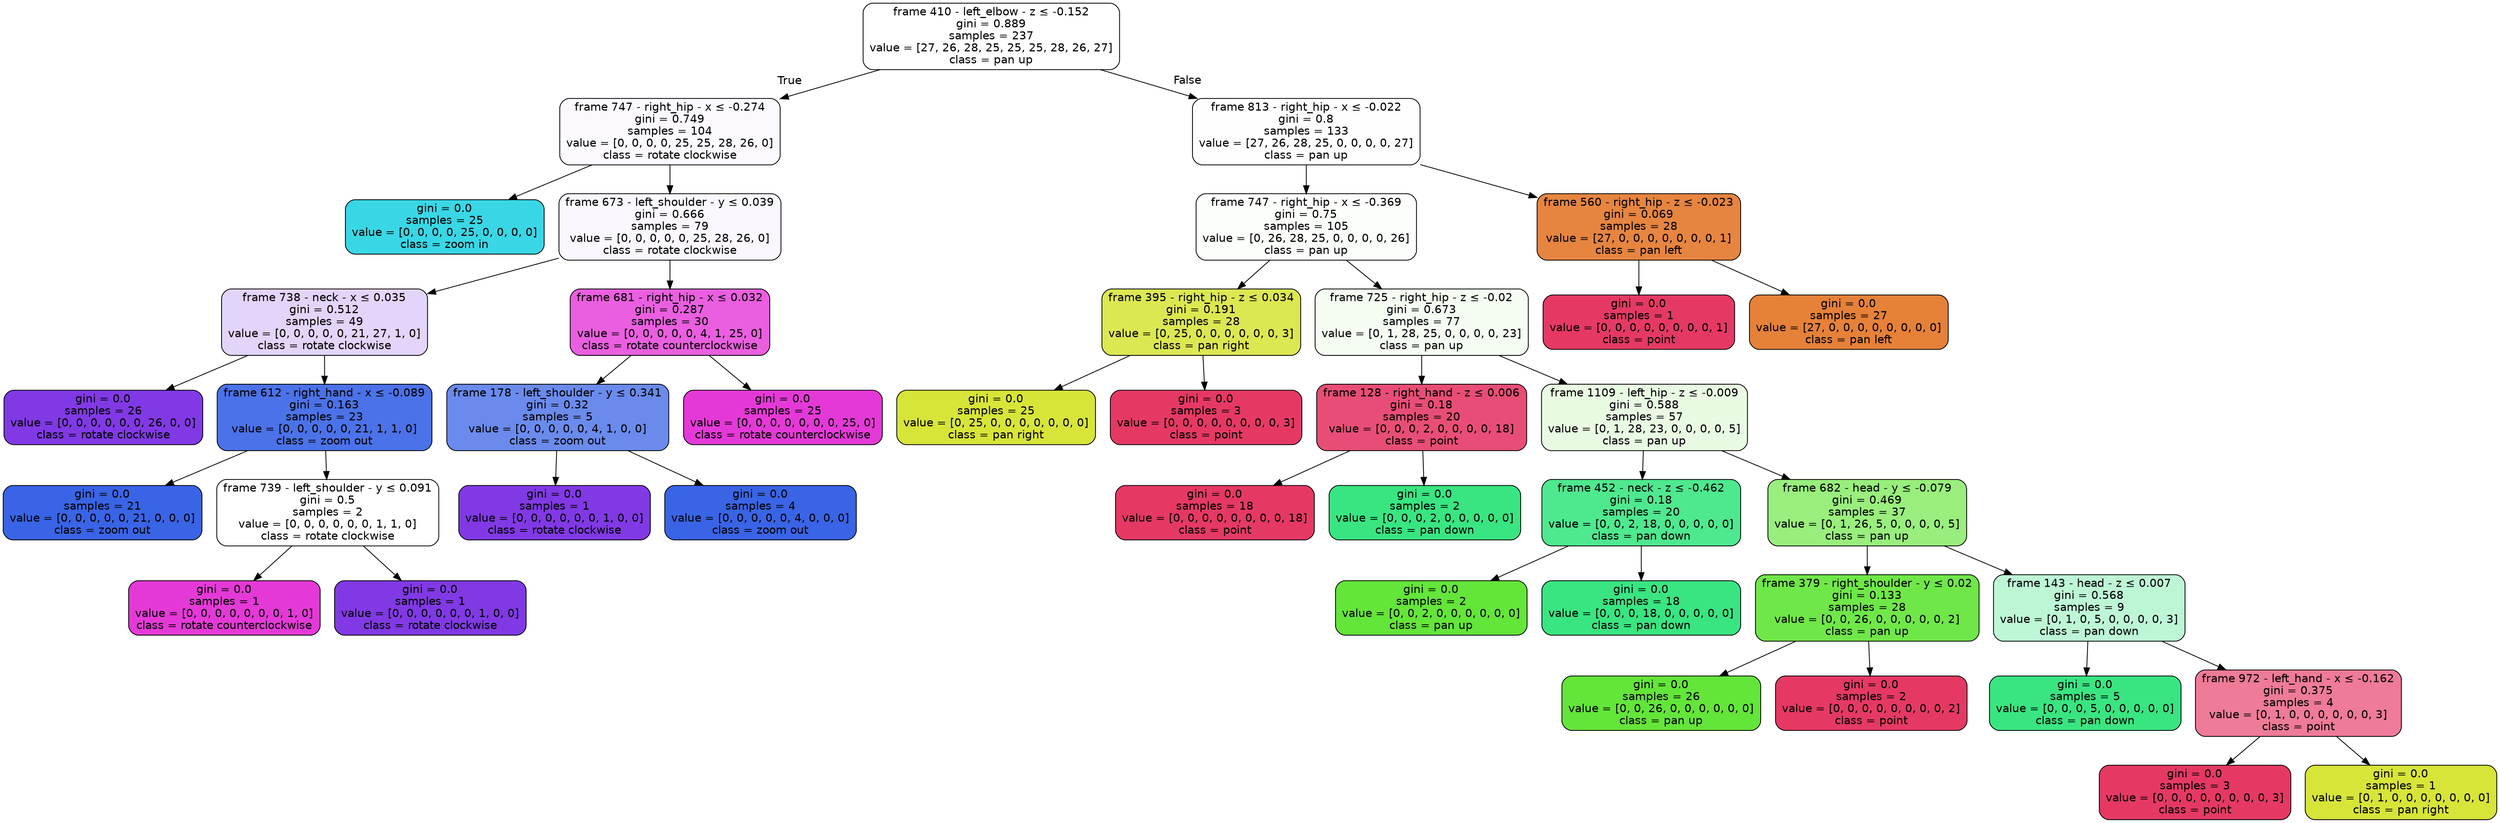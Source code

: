 digraph Tree {
node [shape=box, style="filled, rounded", color="black", fontname=helvetica] ;
edge [fontname=helvetica] ;
0 [label=<frame 410 - left_elbow - z &le; -0.152<br/>gini = 0.889<br/>samples = 237<br/>value = [27, 26, 28, 25, 25, 25, 28, 26, 27]<br/>class = pan up>, fillcolor="#64e53900"] ;
1 [label=<frame 747 - right_hip - x &le; -0.274<br/>gini = 0.749<br/>samples = 104<br/>value = [0, 0, 0, 0, 25, 25, 28, 26, 0]<br/>class = rotate clockwise>, fillcolor="#8139e507"] ;
0 -> 1 [labeldistance=2.5, labelangle=45, headlabel="True"] ;
2 [label=<gini = 0.0<br/>samples = 25<br/>value = [0, 0, 0, 0, 25, 0, 0, 0, 0]<br/>class = zoom in>, fillcolor="#39d7e5ff"] ;
1 -> 2 ;
3 [label=<frame 673 - left_shoulder - y &le; 0.039<br/>gini = 0.666<br/>samples = 79<br/>value = [0, 0, 0, 0, 0, 25, 28, 26, 0]<br/>class = rotate clockwise>, fillcolor="#8139e50a"] ;
1 -> 3 ;
4 [label=<frame 738 - neck - x &le; 0.035<br/>gini = 0.512<br/>samples = 49<br/>value = [0, 0, 0, 0, 0, 21, 27, 1, 0]<br/>class = rotate clockwise>, fillcolor="#8139e537"] ;
3 -> 4 ;
5 [label=<gini = 0.0<br/>samples = 26<br/>value = [0, 0, 0, 0, 0, 0, 26, 0, 0]<br/>class = rotate clockwise>, fillcolor="#8139e5ff"] ;
4 -> 5 ;
6 [label=<frame 612 - right_hand - x &le; -0.089<br/>gini = 0.163<br/>samples = 23<br/>value = [0, 0, 0, 0, 0, 21, 1, 1, 0]<br/>class = zoom out>, fillcolor="#3964e5e8"] ;
4 -> 6 ;
7 [label=<gini = 0.0<br/>samples = 21<br/>value = [0, 0, 0, 0, 0, 21, 0, 0, 0]<br/>class = zoom out>, fillcolor="#3964e5ff"] ;
6 -> 7 ;
8 [label=<frame 739 - left_shoulder - y &le; 0.091<br/>gini = 0.5<br/>samples = 2<br/>value = [0, 0, 0, 0, 0, 0, 1, 1, 0]<br/>class = rotate clockwise>, fillcolor="#8139e500"] ;
6 -> 8 ;
9 [label=<gini = 0.0<br/>samples = 1<br/>value = [0, 0, 0, 0, 0, 0, 0, 1, 0]<br/>class = rotate counterclockwise>, fillcolor="#e539d7ff"] ;
8 -> 9 ;
10 [label=<gini = 0.0<br/>samples = 1<br/>value = [0, 0, 0, 0, 0, 0, 1, 0, 0]<br/>class = rotate clockwise>, fillcolor="#8139e5ff"] ;
8 -> 10 ;
11 [label=<frame 681 - right_hip - x &le; 0.032<br/>gini = 0.287<br/>samples = 30<br/>value = [0, 0, 0, 0, 0, 4, 1, 25, 0]<br/>class = rotate counterclockwise>, fillcolor="#e539d7ce"] ;
3 -> 11 ;
12 [label=<frame 178 - left_shoulder - y &le; 0.341<br/>gini = 0.32<br/>samples = 5<br/>value = [0, 0, 0, 0, 0, 4, 1, 0, 0]<br/>class = zoom out>, fillcolor="#3964e5bf"] ;
11 -> 12 ;
13 [label=<gini = 0.0<br/>samples = 1<br/>value = [0, 0, 0, 0, 0, 0, 1, 0, 0]<br/>class = rotate clockwise>, fillcolor="#8139e5ff"] ;
12 -> 13 ;
14 [label=<gini = 0.0<br/>samples = 4<br/>value = [0, 0, 0, 0, 0, 4, 0, 0, 0]<br/>class = zoom out>, fillcolor="#3964e5ff"] ;
12 -> 14 ;
15 [label=<gini = 0.0<br/>samples = 25<br/>value = [0, 0, 0, 0, 0, 0, 0, 25, 0]<br/>class = rotate counterclockwise>, fillcolor="#e539d7ff"] ;
11 -> 15 ;
16 [label=<frame 813 - right_hip - x &le; -0.022<br/>gini = 0.8<br/>samples = 133<br/>value = [27, 26, 28, 25, 0, 0, 0, 0, 27]<br/>class = pan up>, fillcolor="#64e53902"] ;
0 -> 16 [labeldistance=2.5, labelangle=-45, headlabel="False"] ;
17 [label=<frame 747 - right_hip - x &le; -0.369<br/>gini = 0.75<br/>samples = 105<br/>value = [0, 26, 28, 25, 0, 0, 0, 0, 26]<br/>class = pan up>, fillcolor="#64e53906"] ;
16 -> 17 ;
18 [label=<frame 395 - right_hip - z &le; 0.034<br/>gini = 0.191<br/>samples = 28<br/>value = [0, 25, 0, 0, 0, 0, 0, 0, 3]<br/>class = pan right>, fillcolor="#d7e539e0"] ;
17 -> 18 ;
19 [label=<gini = 0.0<br/>samples = 25<br/>value = [0, 25, 0, 0, 0, 0, 0, 0, 0]<br/>class = pan right>, fillcolor="#d7e539ff"] ;
18 -> 19 ;
20 [label=<gini = 0.0<br/>samples = 3<br/>value = [0, 0, 0, 0, 0, 0, 0, 0, 3]<br/>class = point>, fillcolor="#e53964ff"] ;
18 -> 20 ;
21 [label=<frame 725 - right_hip - z &le; -0.02<br/>gini = 0.673<br/>samples = 77<br/>value = [0, 1, 28, 25, 0, 0, 0, 0, 23]<br/>class = pan up>, fillcolor="#64e5390f"] ;
17 -> 21 ;
22 [label=<frame 128 - right_hand - z &le; 0.006<br/>gini = 0.18<br/>samples = 20<br/>value = [0, 0, 0, 2, 0, 0, 0, 0, 18]<br/>class = point>, fillcolor="#e53964e3"] ;
21 -> 22 ;
23 [label=<gini = 0.0<br/>samples = 18<br/>value = [0, 0, 0, 0, 0, 0, 0, 0, 18]<br/>class = point>, fillcolor="#e53964ff"] ;
22 -> 23 ;
24 [label=<gini = 0.0<br/>samples = 2<br/>value = [0, 0, 0, 2, 0, 0, 0, 0, 0]<br/>class = pan down>, fillcolor="#39e581ff"] ;
22 -> 24 ;
25 [label=<frame 1109 - left_hip - z &le; -0.009<br/>gini = 0.588<br/>samples = 57<br/>value = [0, 1, 28, 23, 0, 0, 0, 0, 5]<br/>class = pan up>, fillcolor="#64e53925"] ;
21 -> 25 ;
26 [label=<frame 452 - neck - z &le; -0.462<br/>gini = 0.18<br/>samples = 20<br/>value = [0, 0, 2, 18, 0, 0, 0, 0, 0]<br/>class = pan down>, fillcolor="#39e581e3"] ;
25 -> 26 ;
27 [label=<gini = 0.0<br/>samples = 2<br/>value = [0, 0, 2, 0, 0, 0, 0, 0, 0]<br/>class = pan up>, fillcolor="#64e539ff"] ;
26 -> 27 ;
28 [label=<gini = 0.0<br/>samples = 18<br/>value = [0, 0, 0, 18, 0, 0, 0, 0, 0]<br/>class = pan down>, fillcolor="#39e581ff"] ;
26 -> 28 ;
29 [label=<frame 682 - head - y &le; -0.079<br/>gini = 0.469<br/>samples = 37<br/>value = [0, 1, 26, 5, 0, 0, 0, 0, 5]<br/>class = pan up>, fillcolor="#64e539a7"] ;
25 -> 29 ;
30 [label=<frame 379 - right_shoulder - y &le; 0.02<br/>gini = 0.133<br/>samples = 28<br/>value = [0, 0, 26, 0, 0, 0, 0, 0, 2]<br/>class = pan up>, fillcolor="#64e539eb"] ;
29 -> 30 ;
31 [label=<gini = 0.0<br/>samples = 26<br/>value = [0, 0, 26, 0, 0, 0, 0, 0, 0]<br/>class = pan up>, fillcolor="#64e539ff"] ;
30 -> 31 ;
32 [label=<gini = 0.0<br/>samples = 2<br/>value = [0, 0, 0, 0, 0, 0, 0, 0, 2]<br/>class = point>, fillcolor="#e53964ff"] ;
30 -> 32 ;
33 [label=<frame 143 - head - z &le; 0.007<br/>gini = 0.568<br/>samples = 9<br/>value = [0, 1, 0, 5, 0, 0, 0, 0, 3]<br/>class = pan down>, fillcolor="#39e58155"] ;
29 -> 33 ;
34 [label=<gini = 0.0<br/>samples = 5<br/>value = [0, 0, 0, 5, 0, 0, 0, 0, 0]<br/>class = pan down>, fillcolor="#39e581ff"] ;
33 -> 34 ;
35 [label=<frame 972 - left_hand - x &le; -0.162<br/>gini = 0.375<br/>samples = 4<br/>value = [0, 1, 0, 0, 0, 0, 0, 0, 3]<br/>class = point>, fillcolor="#e53964aa"] ;
33 -> 35 ;
36 [label=<gini = 0.0<br/>samples = 3<br/>value = [0, 0, 0, 0, 0, 0, 0, 0, 3]<br/>class = point>, fillcolor="#e53964ff"] ;
35 -> 36 ;
37 [label=<gini = 0.0<br/>samples = 1<br/>value = [0, 1, 0, 0, 0, 0, 0, 0, 0]<br/>class = pan right>, fillcolor="#d7e539ff"] ;
35 -> 37 ;
38 [label=<frame 560 - right_hip - z &le; -0.023<br/>gini = 0.069<br/>samples = 28<br/>value = [27, 0, 0, 0, 0, 0, 0, 0, 1]<br/>class = pan left>, fillcolor="#e58139f6"] ;
16 -> 38 ;
39 [label=<gini = 0.0<br/>samples = 1<br/>value = [0, 0, 0, 0, 0, 0, 0, 0, 1]<br/>class = point>, fillcolor="#e53964ff"] ;
38 -> 39 ;
40 [label=<gini = 0.0<br/>samples = 27<br/>value = [27, 0, 0, 0, 0, 0, 0, 0, 0]<br/>class = pan left>, fillcolor="#e58139ff"] ;
38 -> 40 ;
}